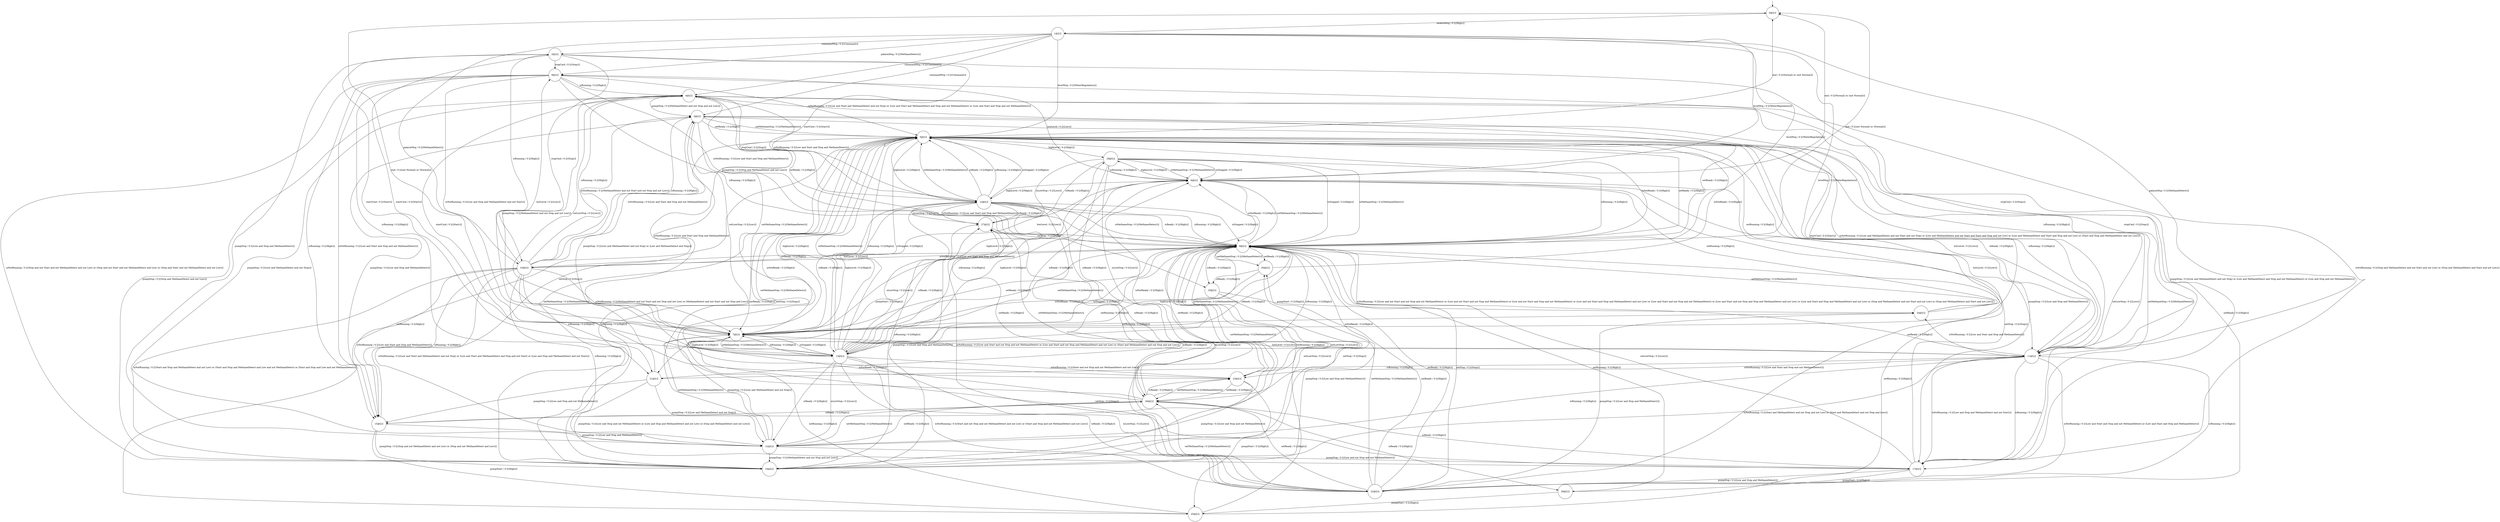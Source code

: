 digraph g {
	edge [lblstyle="above, sloped"];
	s0 [shape="circle" label="0@[()]"];
	s1 [shape="circle" label="1@[()]"];
	s2 [shape="circle" label="2@[()]"];
	s3 [shape="circle" label="3@[()]"];
	s4 [shape="circle" label="4@[()]"];
	s5 [shape="circle" label="5@[()]"];
	s6 [shape="circle" label="6@[()]"];
	s7 [shape="circle" label="7@[()]"];
	s8 [shape="circle" label="8@[()]"];
	s9 [shape="circle" label="9@[()]"];
	s10 [shape="circle" label="10@[()]"];
	s11 [shape="circle" label="11@[()]"];
	s12 [shape="circle" label="12@[()]"];
	s13 [shape="circle" label="13@[()]"];
	s14 [shape="circle" label="14@[()]"];
	s15 [shape="circle" label="15@[()]"];
	s16 [shape="circle" label="16@[()]"];
	s17 [shape="circle" label="17@[()]"];
	s18 [shape="circle" label="18@[()]"];
	s19 [shape="circle" label="19@[()]"];
	s20 [shape="circle" label="20@[()]"];
	s21 [shape="circle" label="21@[()]"];
	s22 [shape="circle" label="22@[()]"];
	s23 [shape="circle" label="23@[()]"];
	s24 [shape="circle" label="24@[()]"];
	s25 [shape="circle" label="25@[()]"];
	s26 [shape="circle" label="26@[()]"];
	s27 [shape="circle" label="27@[()]"];
	s28 [shape="circle" label="28@[()]"];
	s0 -> s1 [label="receiveMsg / 0 [((High))]"];
	s1 -> s2 [label="commandMsg / 0 [((Command))]"];
	s1 -> s4 [label="commandMsg / 0 [((Command))]"];
	s1 -> s3 [label="commandMsg / 0 [((Command))]"];
	s1 -> s7 [label="levelMsg / 0 [((WaterRegulation))]"];
	s1 -> s6 [label="levelMsg / 0 [((WaterRegulation))]"];
	s1 -> s8 [label="levelMsg / 0 [((WaterRegulation))]"];
	s1 -> s5 [label="levelMsg / 0 [((WaterRegulation))]"];
	s1 -> s9 [label="palarmMsg / 0 [((MethaneDetect))]"];
	s1 -> s10 [label="palarmMsg / 0 [((MethaneDetect))]"];
	s1 -> s11 [label="palarmMsg / 0 [((MethaneDetect))]"];
	s2 -> s12 [label="pumpStop / 0 [((Low and Stop and MethaneDetect))]"];
	s2 -> s14 [label="startCmd / 0 [((Start))]"];
	s2 -> s13 [label="startCmd / 0 [((Start))]"];
	s2 -> s11 [label="startCmd / 0 [((Start))]"];
	s2 -> s9 [label="stopCmd / 0 [((Stop))]"];
	s2 -> s11 [label="stopCmd / 0 [((Stop))]"];
	s2 -> s10 [label="stopCmd / 0 [((Stop))]"];
	s3 -> s15 [label="pumpStop / 0 [((Low and Stop and MethaneDetect))]"];
	s3 -> s7 [label="setLowStop / 0 [((Low))]"];
	s3 -> s5 [label="setMethaneStop / 0 [((MethaneDetect))]"];
	s3 -> s7 [label="setMethaneStop / 0 [((MethaneDetect))]"];
	s3 -> s8 [label="setReady / 0 [((High))]"];
	s3 -> s5 [label="setReady / 0 [((High))]"];
	s3 -> s11 [label="startCmd / 0 [((Start))]"];
	s4 -> s17 [label="pumpStop / 0 [((Low and MethaneDetect and not Stop) or (Low and MethaneDetect and Stop and not MethaneDetect) or (Low and Stop and not MethaneDetect))]"];
	s4 -> s3 [label="pumpStop / 0 [((MethaneDetect and not Stop and not Low))]"];
	s4 -> s7 [label="pumpStop / 0 [((MethaneDetect and not Stop and not Low))]"];
	s4 -> s8 [label="pumpStop / 0 [((Stop and MethaneDetect and not Low))]"];
	s4 -> s16 [label="pumpStop / 0 [((Stop and MethaneDetect and not Low))]"];
	s4 -> s7 [label="setLowStop / 0 [((Low))]"];
	s4 -> s8 [label="setReady / 0 [((High))]"];
	s4 -> s13 [label="startCmd / 0 [((Start))]"];
	s4 -> s14 [label="stopCmd / 0 [((Stop))]"];
	s4 -> s11 [label="stopCmd / 0 [((Stop))]"];
	s5 -> s0 [label="end / 0 [((Normal) or (not Normal))]"];
	s5 -> s18 [label="highLevel / 0 [((High))]"];
	s5 -> s13 [label="highLevel / 0 [((High))]"];
	s5 -> s14 [label="highLevel / 0 [((High))]"];
	s5 -> s11 [label="lowLevel / 0 [((Low))]"];
	s5 -> s17 [label="pumpStop / 0 [((Low and Stop and MethaneDetect))]"];
	s6 -> s0 [label="end / 0 [((Normal) or (not Normal))]"];
	s6 -> s14 [label="highLevel / 0 [((High))]"];
	s6 -> s18 [label="highLevel / 0 [((High))]"];
	s6 -> s13 [label="highLevel / 0 [((High))]"];
	s6 -> s11 [label="lowLevel / 0 [((Low))]"];
	s6 -> s9 [label="lowLevel / 0 [((Low))]"];
	s6 -> s10 [label="lowLevel / 0 [((Low))]"];
	s7 -> s0 [label="end / 0 [((not Normal) or (Normal))]"];
	s7 -> s14 [label="highLevel / 0 [((High))]"];
	s7 -> s13 [label="highLevel / 0 [((High))]"];
	s7 -> s18 [label="highLevel / 0 [((High))]"];
	s7 -> s9 [label="lowLevel / 0 [((Low))]"];
	s7 -> s11 [label="lowLevel / 0 [((Low))]"];
	s7 -> s8 [label="setMethaneStop / 0 [((MethaneDetect))]"];
	s7 -> s8 [label="setReady / 0 [((High))]"];
	s8 -> s0 [label="end / 0 [((not Normal) or (Normal))]"];
	s8 -> s13 [label="highLevel / 0 [((High))]"];
	s8 -> s5 [label="isNotReady / 0 [((High))]"];
	s8 -> s6 [label="isNotReady / 0 [((High))]"];
	s8 -> s19 [label="isReady / 0 [((High))]"];
	s8 -> s10 [label="lowLevel / 0 [((Low))]"];
	s8 -> s6 [label="setMethaneStop / 0 [((MethaneDetect))]"];
	s8 -> s20 [label="setMethaneStop / 0 [((MethaneDetect))]"];
	s8 -> s5 [label="setReady / 0 [((High))]"];
	s8 -> s20 [label="setReady / 0 [((High))]"];
	s9 -> s17 [label="isNotRunning / 0 [((Stop and MethaneDetect and not Start and not Low) or (Stop and MethaneDetect and Start and not Low))]"];
	s9 -> s5 [label="isNotRunning / 0 [((Low and Start and MethaneDetect and not Stop) or (Low and Start and MethaneDetect and Stop and not MethaneDetect) or (Low and Start and Stop and not MethaneDetect))]"];
	s9 -> s15 [label="isNotRunning / 0 [((Low and Start and Stop and not MethaneDetect))]"];
	s9 -> s7 [label="isNotRunning / 0 [((Low and Stop and MethaneDetect and not Start))]"];
	s9 -> s8 [label="isNotRunning / 0 [((Low and Start and Stop and MethaneDetect))]"];
	s9 -> s16 [label="isNotRunning / 0 [((Stop and not Start and not MethaneDetect and not Low) or (Stop and not Start and not MethaneDetect and Low) or (Stop and Start and not MethaneDetect and not Low))]"];
	s9 -> s21 [label="isRunning / 0 [((High))]"];
	s9 -> s15 [label="isRunning / 0 [((High))]"];
	s9 -> s4 [label="isRunning / 0 [((High))]"];
	s9 -> s19 [label="isRunning / 0 [((High))]"];
	s10 -> s12 [label="isNotRunning / 0 [((Low and Start and MethaneDetect and not Stop) or (Low and Start and MethaneDetect and Stop and not Start) or (Low and Stop and MethaneDetect and not Start))]"];
	s10 -> s7 [label="isNotRunning / 0 [((MethaneDetect and not Start and not Stop and not Low) or (MethaneDetect and not Start and not Stop and Low))]"];
	s10 -> s15 [label="isNotRunning / 0 [((Low and Start and Stop and MethaneDetect))]"];
	s10 -> s16 [label="isNotRunning / 0 [((Start and Stop and MethaneDetect and not Low) or (Start and Stop and MethaneDetect and Low and not MethaneDetect) or (Start and Stop and Low and not MethaneDetect))]"];
	s10 -> s8 [label="isNotRunning / 0 [((Low and Start and Stop and MethaneDetect))]"];
	s10 -> s3 [label="isNotRunning / 0 [((MethaneDetect and not Start and not Stop and not Low))]"];
	s10 -> s5 [label="isNotRunning / 0 [((Low and Start and Stop and not MethaneDetect))]"];
	s10 -> s4 [label="isRunning / 0 [((High))]"];
	s10 -> s15 [label="isRunning / 0 [((High))]"];
	s10 -> s12 [label="isRunning / 0 [((High))]"];
	s10 -> s3 [label="isRunning / 0 [((High))]"];
	s10 -> s2 [label="isRunning / 0 [((High))]"];
	s10 -> s21 [label="isRunning / 0 [((High))]"];
	s10 -> s23 [label="isRunning / 0 [((High))]"];
	s11 -> s23 [label="isNotRunning / 0 [((Low and Start and Stop and not MethaneDetect))]"];
	s11 -> s8 [label="isNotRunning / 0 [((Low and not Start and not Stop and not MethaneDetect) or (Low and not Start and not Stop and MethaneDetect) or (Low and not Start and Stop and not MethaneDetect) or (Low and not Start and Stop and MethaneDetect and not Low) or (Low and Start and not Stop and not MethaneDetect) or (Low and Start and not Stop and Stop and MethaneDetect and not Low) or (Low and Start and Stop and MethaneDetect and not Low) or (Stop and MethaneDetect and not Start and not Low) or (Stop and MethaneDetect and Start and not Low))]"];
	s11 -> s24 [label="isNotRunning / 0 [((Low and Start and Stop and MethaneDetect))]"];
	s11 -> s22 [label="isNotRunning / 0 [((Low and Start and Stop and not MethaneDetect) or (Low and Start and Stop and MethaneDetect))]"];
	s11 -> s16 [label="isNotRunning / 0 [((Start and MethaneDetect and not Stop and not Low) or (Start and MethaneDetect and not Stop and Low))]"];
	s11 -> s3 [label="isNotRunning / 0 [((Low and MethaneDetect and not Start and not Stop) or (Low and MethaneDetect and not Start and Start and Stop and not Low) or (Low and MethaneDetect and Start and Stop and not Low) or (Start and Stop and MethaneDetect and not Low))]"];
	s11 -> s17 [label="isNotRunning / 0 [((Low and Stop and MethaneDetect and not Start))]"];
	s11 -> s5 [label="isReady / 0 [((High))]"];
	s11 -> s4 [label="isRunning / 0 [((High))]"];
	s11 -> s21 [label="isRunning / 0 [((High))]"];
	s11 -> s17 [label="isRunning / 0 [((High))]"];
	s11 -> s5 [label="isRunning / 0 [((High))]"];
	s11 -> s22 [label="isRunning / 0 [((High))]"];
	s11 -> s12 [label="isRunning / 0 [((High))]"];
	s12 -> s4 [label="pumpStop / 0 [((Low and MethaneDetect and not Stop))]"];
	s12 -> s7 [label="pumpStop / 0 [((Low and MethaneDetect and not Stop))]"];
	s12 -> s16 [label="pumpStop / 0 [((MethaneDetect and not Stop and not Low))]"];
	s12 -> s17 [label="pumpStop / 0 [((Low and not Stop and not MethaneDetect))]"];
	s12 -> s8 [label="setLowStop / 0 [((Low))]"];
	s12 -> s7 [label="setMethaneStop / 0 [((MethaneDetect))]"];
	s12 -> s26 [label="setMethaneStop / 0 [((MethaneDetect))]"];
	s12 -> s5 [label="setMethaneStop / 0 [((MethaneDetect))]"];
	s12 -> s26 [label="setReady / 0 [((High))]"];
	s13 -> s22 [label="isLowStop / 0 [((Low))]"];
	s13 -> s27 [label="isLowStop / 0 [((Low))]"];
	s13 -> s12 [label="isLowStop / 0 [((Low))]"];
	s13 -> s7 [label="isMethaneStop / 0 [((MethaneDetect))]"];
	s13 -> s8 [label="isMethaneStop / 0 [((MethaneDetect))]"];
	s13 -> s5 [label="isMethaneStop / 0 [((MethaneDetect))]"];
	s13 -> s22 [label="isNotRunning / 0 [((Start and not Stop and not MethaneDetect and not Low) or (Start and Stop and not MethaneDetect and not Low))]"];
	s13 -> s23 [label="isNotRunning / 0 [((Start and not Stop and not MethaneDetect and not Low))]"];
	s13 -> s3 [label="isNotRunning / 0 [((Low and Start and Stop and MethaneDetect))]"];
	s13 -> s22 [label="isReady / 0 [((High))]"];
	s13 -> s12 [label="isReady / 0 [((High))]"];
	s13 -> s8 [label="isReady / 0 [((High))]"];
	s13 -> s27 [label="isReady / 0 [((High))]"];
	s13 -> s6 [label="isReady / 0 [((High))]"];
	s13 -> s8 [label="isRunning / 0 [((High))]"];
	s13 -> s5 [label="isRunning / 0 [((High))]"];
	s13 -> s6 [label="isRunning / 0 [((High))]"];
	s13 -> s7 [label="isRunning / 0 [((High))]"];
	s13 -> s7 [label="isStopped / 0 [((High))]"];
	s13 -> s8 [label="isStopped / 0 [((High))]"];
	s13 -> s5 [label="isStopped / 0 [((High))]"];
	s14 -> s22 [label="isLowStop / 0 [((Low))]"];
	s14 -> s27 [label="isLowStop / 0 [((Low))]"];
	s14 -> s8 [label="isMethaneStop / 0 [((MethaneDetect))]"];
	s14 -> s5 [label="isMethaneStop / 0 [((MethaneDetect))]"];
	s14 -> s4 [label="isNotRunning / 0 [((Low and Start and Stop and MethaneDetect))]"];
	s14 -> s22 [label="isNotRunning / 0 [((Low and Start and not Stop and not MethaneDetect) or (Low and Start and not Stop and MethaneDetect and not Low) or (Start and MethaneDetect and not Stop and not Low))]"];
	s14 -> s27 [label="isNotRunning / 0 [((Low and Start and Stop and MethaneDetect))]"];
	s14 -> s7 [label="isReady / 0 [((High))]"];
	s14 -> s27 [label="isReady / 0 [((High))]"];
	s14 -> s5 [label="isReady / 0 [((High))]"];
	s14 -> s8 [label="isReady / 0 [((High))]"];
	s14 -> s22 [label="isReady / 0 [((High))]"];
	s14 -> s5 [label="isRunning / 0 [((High))]"];
	s14 -> s8 [label="isRunning / 0 [((High))]"];
	s14 -> s16 [label="isRunning / 0 [((High))]"];
	s14 -> s8 [label="isStopped / 0 [((High))]"];
	s14 -> s5 [label="isStopped / 0 [((High))]"];
	s15 -> s25 [label="pumpStart / 0 [((High))]"];
	s15 -> s12 [label="pumpStop / 0 [((Low and Stop and MethaneDetect))]"];
	s15 -> s16 [label="pumpStop / 0 [((Stop and not MethaneDetect and not Low) or (Stop and not MethaneDetect and Low))]"];
	s15 -> s8 [label="setMethaneStop / 0 [((MethaneDetect))]"];
	s15 -> s5 [label="setStop / 0 [((Stop))]"];
	s16 -> s27 [label="pumpStop / 0 [((Low and Stop and MethaneDetect))]"];
	s16 -> s8 [label="setLowStop / 0 [((Low))]"];
	s16 -> s5 [label="setMethaneStop / 0 [((MethaneDetect))]"];
	s16 -> s5 [label="setReady / 0 [((High))]"];
	s16 -> s5 [label="setStop / 0 [((Stop))]"];
	s16 -> s8 [label="setStop / 0 [((Stop))]"];
	s17 -> s28 [label="pumpStart / 0 [((High))]"];
	s17 -> s22 [label="pumpStop / 0 [((Low and Stop and MethaneDetect))]"];
	s17 -> s5 [label="setLowStop / 0 [((Low))]"];
	s17 -> s8 [label="setLowStop / 0 [((Low))]"];
	s17 -> s5 [label="setMethaneStop / 0 [((MethaneDetect))]"];
	s17 -> s6 [label="setStop / 0 [((Stop))]"];
	s17 -> s7 [label="setStop / 0 [((Stop))]"];
	s18 -> s27 [label="isLowStop / 0 [((Low))]"];
	s18 -> s23 [label="isLowStop / 0 [((Low))]"];
	s18 -> s8 [label="isMethaneStop / 0 [((MethaneDetect))]"];
	s18 -> s6 [label="isMethaneStop / 0 [((MethaneDetect))]"];
	s18 -> s27 [label="isReady / 0 [((High))]"];
	s18 -> s23 [label="isReady / 0 [((High))]"];
	s18 -> s6 [label="isRunning / 0 [((High))]"];
	s18 -> s8 [label="isRunning / 0 [((High))]"];
	s18 -> s8 [label="isStopped / 0 [((High))]"];
	s18 -> s6 [label="isStopped / 0 [((High))]"];
	s19 -> s24 [label="pumpStart / 0 [((High))]"];
	s19 -> s16 [label="pumpStop / 0 [((Low and Stop and MethaneDetect))]"];
	s20 -> s7 [label="isNotReady / 0 [((High))]"];
	s20 -> s5 [label="isNotReady / 0 [((High))]"];
	s20 -> s19 [label="isReady / 0 [((High))]"];
	s21 -> s12 [label="pumpStop / 0 [((Low and MethaneDetect and not Stop))]"];
	s21 -> s3 [label="pumpStop / 0 [((Low and MethaneDetect and not Stop) or (Low and MethaneDetect and Stop))]"];
	s21 -> s15 [label="pumpStop / 0 [((Low and Stop and not MethaneDetect))]"];
	s21 -> s17 [label="pumpStop / 0 [((Low and Stop and not MethaneDetect) or (Low and Stop and MethaneDetect and not Low) or (Stop and MethaneDetect and not Low))]"];
	s21 -> s8 [label="setRunning / 0 [((High))]"];
	s22 -> s24 [label="pumpStop / 0 [((Low and Stop and MethaneDetect))]"];
	s22 -> s26 [label="setMethaneStop / 0 [((MethaneDetect))]"];
	s22 -> s20 [label="setMethaneStop / 0 [((MethaneDetect))]"];
	s22 -> s6 [label="setReady / 0 [((High))]"];
	s22 -> s20 [label="setReady / 0 [((High))]"];
	s22 -> s26 [label="setReady / 0 [((High))]"];
	s22 -> s5 [label="setReady / 0 [((High))]"];
	s22 -> s8 [label="setReady / 0 [((High))]"];
	s22 -> s8 [label="setStop / 0 [((Stop))]"];
	s23 -> s25 [label="pumpStart / 0 [((High))]"];
	s23 -> s16 [label="pumpStop / 0 [((Low and Stop and not MethaneDetect))]"];
	s23 -> s26 [label="setMethaneStop / 0 [((MethaneDetect))]"];
	s23 -> s26 [label="setReady / 0 [((High))]"];
	s23 -> s8 [label="setReady / 0 [((High))]"];
	s23 -> s5 [label="setReady / 0 [((High))]"];
	s24 -> s8 [label="setMethaneStop / 0 [((MethaneDetect))]"];
	s24 -> s7 [label="setRunning / 0 [((High))]"];
	s24 -> s6 [label="setRunning / 0 [((High))]"];
	s24 -> s5 [label="setRunning / 0 [((High))]"];
	s25 -> s6 [label="setRunning / 0 [((High))]"];
	s25 -> s8 [label="setRunning / 0 [((High))]"];
	s25 -> s5 [label="setRunning / 0 [((High))]"];
	s25 -> s7 [label="setRunning / 0 [((High))]"];
	s26 -> s8 [label="isNotReady / 0 [((High))]"];
	s26 -> s6 [label="isNotReady / 0 [((High))]"];
	s26 -> s5 [label="isNotReady / 0 [((High))]"];
	s26 -> s7 [label="isNotReady / 0 [((High))]"];
	s26 -> s17 [label="isReady / 0 [((High))]"];
	s26 -> s28 [label="isReady / 0 [((High))]"];
	s26 -> s23 [label="isReady / 0 [((High))]"];
	s26 -> s15 [label="isReady / 0 [((High))]"];
	s26 -> s27 [label="isReady / 0 [((High))]"];
	s27 -> s21 [label="pumpStart / 0 [((High))]"];
	s27 -> s26 [label="setMethaneStop / 0 [((MethaneDetect))]"];
	s27 -> s26 [label="setReady / 0 [((High))]"];
	s27 -> s8 [label="setStop / 0 [((Stop))]"];
	s28 -> s25 [label="pumpStart / 0 [((High))]"];
	s28 -> s8 [label="setRunning / 0 [((High))]"];
	__start0 [label="" shape="none" width="0" height="0"];
	__start0 -> s0;
}